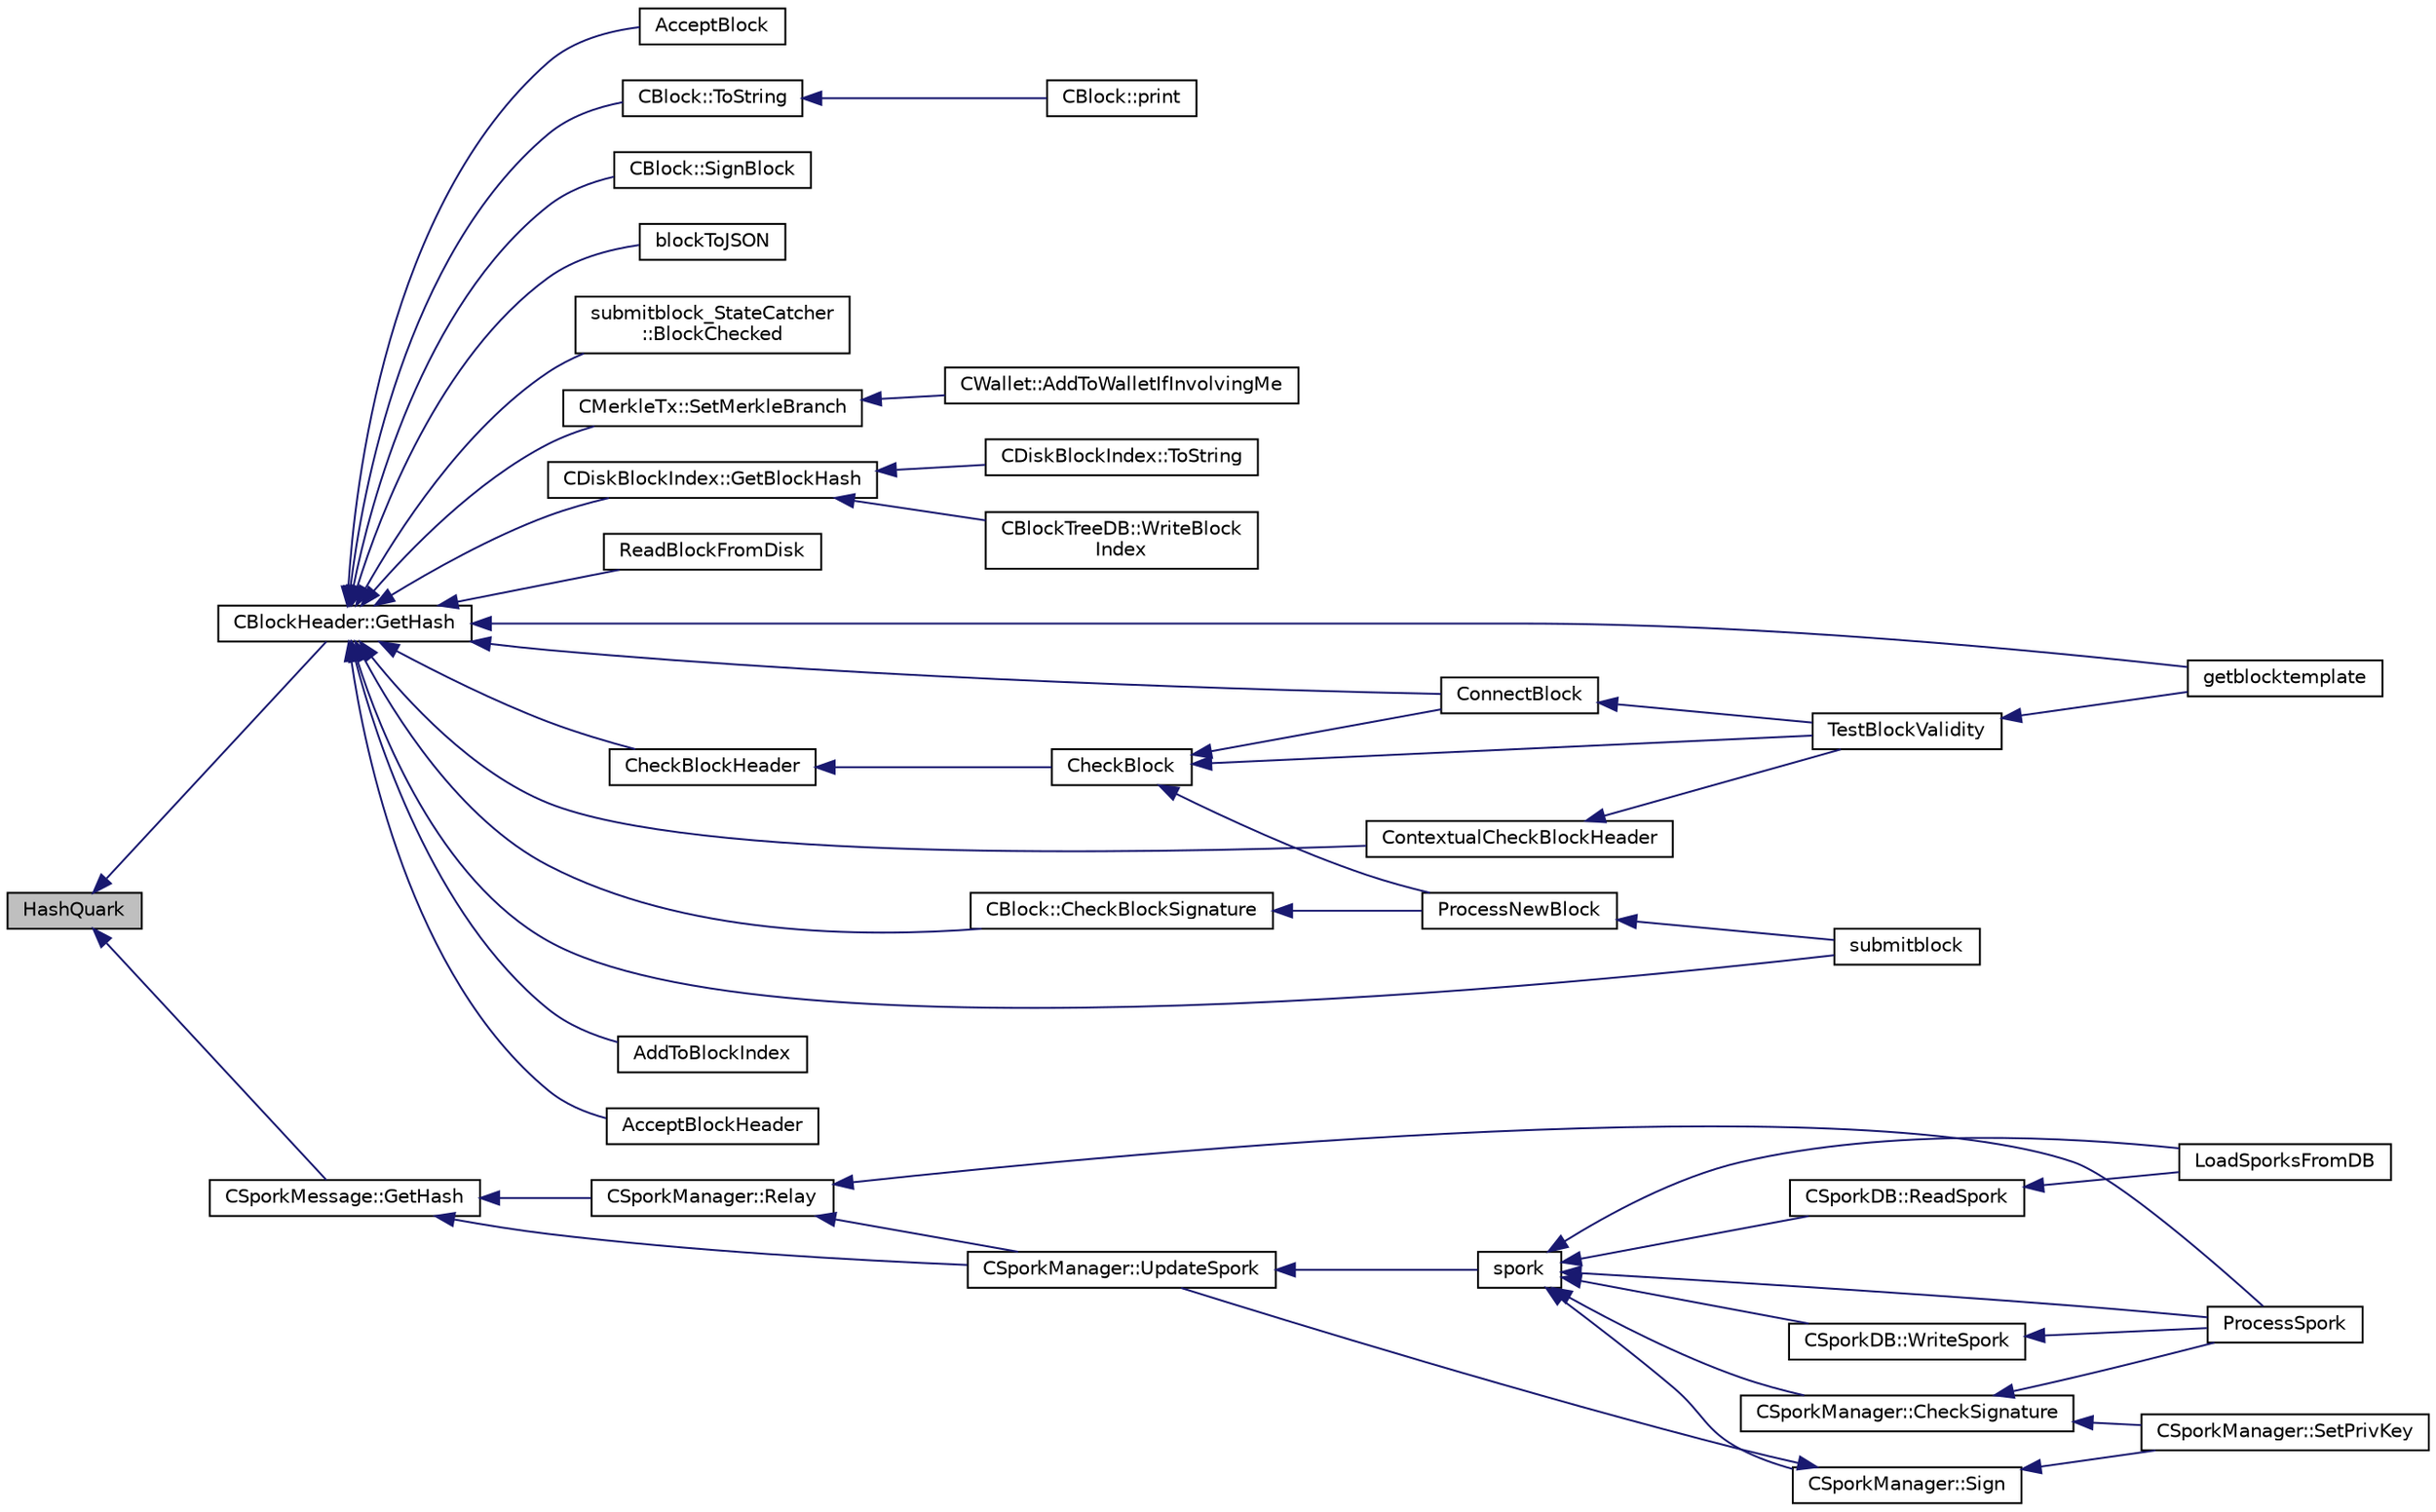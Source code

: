 digraph "HashQuark"
{
  edge [fontname="Helvetica",fontsize="10",labelfontname="Helvetica",labelfontsize="10"];
  node [fontname="Helvetica",fontsize="10",shape=record];
  rankdir="LR";
  Node568 [label="HashQuark",height=0.2,width=0.4,color="black", fillcolor="grey75", style="filled", fontcolor="black"];
  Node568 -> Node569 [dir="back",color="midnightblue",fontsize="10",style="solid",fontname="Helvetica"];
  Node569 [label="CBlockHeader::GetHash",height=0.2,width=0.4,color="black", fillcolor="white", style="filled",URL="$class_c_block_header.html#af0239f86a13f622a826e9eea66b2d7f3"];
  Node569 -> Node570 [dir="back",color="midnightblue",fontsize="10",style="solid",fontname="Helvetica"];
  Node570 [label="CDiskBlockIndex::GetBlockHash",height=0.2,width=0.4,color="black", fillcolor="white", style="filled",URL="$class_c_disk_block_index.html#acc607a9082c558d7301077631b66122b"];
  Node570 -> Node571 [dir="back",color="midnightblue",fontsize="10",style="solid",fontname="Helvetica"];
  Node571 [label="CDiskBlockIndex::ToString",height=0.2,width=0.4,color="black", fillcolor="white", style="filled",URL="$class_c_disk_block_index.html#a347eafa0667f8641f73062b48c217d61"];
  Node570 -> Node572 [dir="back",color="midnightblue",fontsize="10",style="solid",fontname="Helvetica"];
  Node572 [label="CBlockTreeDB::WriteBlock\lIndex",height=0.2,width=0.4,color="black", fillcolor="white", style="filled",URL="$class_c_block_tree_d_b.html#a608a04a08445d95e477cb66889c679d0"];
  Node569 -> Node573 [dir="back",color="midnightblue",fontsize="10",style="solid",fontname="Helvetica"];
  Node573 [label="ReadBlockFromDisk",height=0.2,width=0.4,color="black", fillcolor="white", style="filled",URL="$main_8h.html#a445ff051f3b0038c0b19b7e1156c9f95"];
  Node569 -> Node574 [dir="back",color="midnightblue",fontsize="10",style="solid",fontname="Helvetica"];
  Node574 [label="ConnectBlock",height=0.2,width=0.4,color="black", fillcolor="white", style="filled",URL="$main_8h.html#ad4ce8957600f6ee11bbf095226a8e83e",tooltip="Apply the effects of this block (with given index) on the UTXO set represented by coins..."];
  Node574 -> Node575 [dir="back",color="midnightblue",fontsize="10",style="solid",fontname="Helvetica"];
  Node575 [label="TestBlockValidity",height=0.2,width=0.4,color="black", fillcolor="white", style="filled",URL="$main_8h.html#aa778166224b25355c113d1706df12ffd",tooltip="Check a block is completely valid from start to finish (only works on top of our current best block..."];
  Node575 -> Node576 [dir="back",color="midnightblue",fontsize="10",style="solid",fontname="Helvetica"];
  Node576 [label="getblocktemplate",height=0.2,width=0.4,color="black", fillcolor="white", style="filled",URL="$rpcmining_8cpp.html#a27347eecedd59156c914fcb5ce488f9a"];
  Node569 -> Node577 [dir="back",color="midnightblue",fontsize="10",style="solid",fontname="Helvetica"];
  Node577 [label="AddToBlockIndex",height=0.2,width=0.4,color="black", fillcolor="white", style="filled",URL="$main_8cpp.html#acfdf6cde860f1f415882d69a562c40ee"];
  Node569 -> Node578 [dir="back",color="midnightblue",fontsize="10",style="solid",fontname="Helvetica"];
  Node578 [label="CheckBlockHeader",height=0.2,width=0.4,color="black", fillcolor="white", style="filled",URL="$main_8h.html#a59e2328b990efdf325ec666bc3e64f8a",tooltip="Context-independent validity checks. "];
  Node578 -> Node579 [dir="back",color="midnightblue",fontsize="10",style="solid",fontname="Helvetica"];
  Node579 [label="CheckBlock",height=0.2,width=0.4,color="black", fillcolor="white", style="filled",URL="$main_8h.html#a0ecc00a8d80db90cbc17c7cbc9236901"];
  Node579 -> Node574 [dir="back",color="midnightblue",fontsize="10",style="solid",fontname="Helvetica"];
  Node579 -> Node580 [dir="back",color="midnightblue",fontsize="10",style="solid",fontname="Helvetica"];
  Node580 [label="ProcessNewBlock",height=0.2,width=0.4,color="black", fillcolor="white", style="filled",URL="$main_8h.html#abb32e71aca0c6a769d419194ada13851",tooltip="Process an incoming block. "];
  Node580 -> Node581 [dir="back",color="midnightblue",fontsize="10",style="solid",fontname="Helvetica"];
  Node581 [label="submitblock",height=0.2,width=0.4,color="black", fillcolor="white", style="filled",URL="$rpcmining_8cpp.html#a6fc1aa077add8cb1c74207056616134d"];
  Node579 -> Node575 [dir="back",color="midnightblue",fontsize="10",style="solid",fontname="Helvetica"];
  Node569 -> Node582 [dir="back",color="midnightblue",fontsize="10",style="solid",fontname="Helvetica"];
  Node582 [label="ContextualCheckBlockHeader",height=0.2,width=0.4,color="black", fillcolor="white", style="filled",URL="$main_8h.html#a0a37117b7eeff320e9b274af636703df",tooltip="Context-dependent validity checks. "];
  Node582 -> Node575 [dir="back",color="midnightblue",fontsize="10",style="solid",fontname="Helvetica"];
  Node569 -> Node583 [dir="back",color="midnightblue",fontsize="10",style="solid",fontname="Helvetica"];
  Node583 [label="AcceptBlockHeader",height=0.2,width=0.4,color="black", fillcolor="white", style="filled",URL="$main_8cpp.html#a9d6fdfd379dc523c0cdde6305f6569b0"];
  Node569 -> Node584 [dir="back",color="midnightblue",fontsize="10",style="solid",fontname="Helvetica"];
  Node584 [label="AcceptBlock",height=0.2,width=0.4,color="black", fillcolor="white", style="filled",URL="$main_8h.html#a3bc38c5110e8f333cda5b88aa55ff59f",tooltip="Store block on disk. "];
  Node569 -> Node585 [dir="back",color="midnightblue",fontsize="10",style="solid",fontname="Helvetica"];
  Node585 [label="CBlock::ToString",height=0.2,width=0.4,color="black", fillcolor="white", style="filled",URL="$class_c_block.html#a0e8a98f10831c00ae76b3a831c4804e5"];
  Node585 -> Node586 [dir="back",color="midnightblue",fontsize="10",style="solid",fontname="Helvetica"];
  Node586 [label="CBlock::print",height=0.2,width=0.4,color="black", fillcolor="white", style="filled",URL="$class_c_block.html#a0507a658d82d5e4ec55d550460e06ff9"];
  Node569 -> Node587 [dir="back",color="midnightblue",fontsize="10",style="solid",fontname="Helvetica"];
  Node587 [label="CBlock::SignBlock",height=0.2,width=0.4,color="black", fillcolor="white", style="filled",URL="$class_c_block.html#a9bb6e84becb89ae53a2251d28732420c"];
  Node569 -> Node588 [dir="back",color="midnightblue",fontsize="10",style="solid",fontname="Helvetica"];
  Node588 [label="CBlock::CheckBlockSignature",height=0.2,width=0.4,color="black", fillcolor="white", style="filled",URL="$class_c_block.html#a2ff0deeda85c23cde1a78365d6fc6c2c"];
  Node588 -> Node580 [dir="back",color="midnightblue",fontsize="10",style="solid",fontname="Helvetica"];
  Node569 -> Node589 [dir="back",color="midnightblue",fontsize="10",style="solid",fontname="Helvetica"];
  Node589 [label="blockToJSON",height=0.2,width=0.4,color="black", fillcolor="white", style="filled",URL="$rpcblockchain_8cpp.html#aa6f8ec37fdab49f359425ed095b99a2b"];
  Node569 -> Node576 [dir="back",color="midnightblue",fontsize="10",style="solid",fontname="Helvetica"];
  Node569 -> Node590 [dir="back",color="midnightblue",fontsize="10",style="solid",fontname="Helvetica"];
  Node590 [label="submitblock_StateCatcher\l::BlockChecked",height=0.2,width=0.4,color="black", fillcolor="white", style="filled",URL="$classsubmitblock___state_catcher.html#a7c7174ac1a54c80c572b115114aa2ee6"];
  Node569 -> Node581 [dir="back",color="midnightblue",fontsize="10",style="solid",fontname="Helvetica"];
  Node569 -> Node591 [dir="back",color="midnightblue",fontsize="10",style="solid",fontname="Helvetica"];
  Node591 [label="CMerkleTx::SetMerkleBranch",height=0.2,width=0.4,color="black", fillcolor="white", style="filled",URL="$class_c_merkle_tx.html#a538ba1b6faedbb447cb45ac7019b6f47"];
  Node591 -> Node592 [dir="back",color="midnightblue",fontsize="10",style="solid",fontname="Helvetica"];
  Node592 [label="CWallet::AddToWalletIfInvolvingMe",height=0.2,width=0.4,color="black", fillcolor="white", style="filled",URL="$group__map_wallet.html#ga487f7cba517d37d24e5fa422711574d9",tooltip="Add a transaction to the wallet, or update it. "];
  Node568 -> Node593 [dir="back",color="midnightblue",fontsize="10",style="solid",fontname="Helvetica"];
  Node593 [label="CSporkMessage::GetHash",height=0.2,width=0.4,color="black", fillcolor="white", style="filled",URL="$class_c_spork_message.html#aa71d5976465a8edb3f11901b14b9df65"];
  Node593 -> Node594 [dir="back",color="midnightblue",fontsize="10",style="solid",fontname="Helvetica"];
  Node594 [label="CSporkManager::UpdateSpork",height=0.2,width=0.4,color="black", fillcolor="white", style="filled",URL="$class_c_spork_manager.html#afb7e15fe29bd548939657a20ca5feafb"];
  Node594 -> Node595 [dir="back",color="midnightblue",fontsize="10",style="solid",fontname="Helvetica"];
  Node595 [label="spork",height=0.2,width=0.4,color="black", fillcolor="white", style="filled",URL="$rpcmisc_8cpp.html#a8dcc7f3e5749bbd1dad163b85d0abdcb"];
  Node595 -> Node596 [dir="back",color="midnightblue",fontsize="10",style="solid",fontname="Helvetica"];
  Node596 [label="LoadSporksFromDB",height=0.2,width=0.4,color="black", fillcolor="white", style="filled",URL="$spork_8h.html#a8ca9266accb6cf34f86a4f9244f22e79"];
  Node595 -> Node597 [dir="back",color="midnightblue",fontsize="10",style="solid",fontname="Helvetica"];
  Node597 [label="ProcessSpork",height=0.2,width=0.4,color="black", fillcolor="white", style="filled",URL="$spork_8h.html#a3f9c24c1f4c012152fb4422ca981610a"];
  Node595 -> Node598 [dir="back",color="midnightblue",fontsize="10",style="solid",fontname="Helvetica"];
  Node598 [label="CSporkManager::CheckSignature",height=0.2,width=0.4,color="black", fillcolor="white", style="filled",URL="$class_c_spork_manager.html#a697d8c0ce5c422ea125eee96687aa7b3"];
  Node598 -> Node597 [dir="back",color="midnightblue",fontsize="10",style="solid",fontname="Helvetica"];
  Node598 -> Node599 [dir="back",color="midnightblue",fontsize="10",style="solid",fontname="Helvetica"];
  Node599 [label="CSporkManager::SetPrivKey",height=0.2,width=0.4,color="black", fillcolor="white", style="filled",URL="$class_c_spork_manager.html#a599d088218de9d242e4dc5cb17dd310b"];
  Node595 -> Node600 [dir="back",color="midnightblue",fontsize="10",style="solid",fontname="Helvetica"];
  Node600 [label="CSporkManager::Sign",height=0.2,width=0.4,color="black", fillcolor="white", style="filled",URL="$class_c_spork_manager.html#adf1b5d40f378c4bd3a5ea31905b11f30"];
  Node600 -> Node594 [dir="back",color="midnightblue",fontsize="10",style="solid",fontname="Helvetica"];
  Node600 -> Node599 [dir="back",color="midnightblue",fontsize="10",style="solid",fontname="Helvetica"];
  Node595 -> Node601 [dir="back",color="midnightblue",fontsize="10",style="solid",fontname="Helvetica"];
  Node601 [label="CSporkDB::WriteSpork",height=0.2,width=0.4,color="black", fillcolor="white", style="filled",URL="$class_c_spork_d_b.html#a642de787a3b991b3ce7d33125ca19828"];
  Node601 -> Node597 [dir="back",color="midnightblue",fontsize="10",style="solid",fontname="Helvetica"];
  Node595 -> Node602 [dir="back",color="midnightblue",fontsize="10",style="solid",fontname="Helvetica"];
  Node602 [label="CSporkDB::ReadSpork",height=0.2,width=0.4,color="black", fillcolor="white", style="filled",URL="$class_c_spork_d_b.html#a346e545c337070e9f7827c4eb1abcdb1"];
  Node602 -> Node596 [dir="back",color="midnightblue",fontsize="10",style="solid",fontname="Helvetica"];
  Node593 -> Node603 [dir="back",color="midnightblue",fontsize="10",style="solid",fontname="Helvetica"];
  Node603 [label="CSporkManager::Relay",height=0.2,width=0.4,color="black", fillcolor="white", style="filled",URL="$class_c_spork_manager.html#ae8651894670c02ecb5f99806376d5af2"];
  Node603 -> Node597 [dir="back",color="midnightblue",fontsize="10",style="solid",fontname="Helvetica"];
  Node603 -> Node594 [dir="back",color="midnightblue",fontsize="10",style="solid",fontname="Helvetica"];
}
